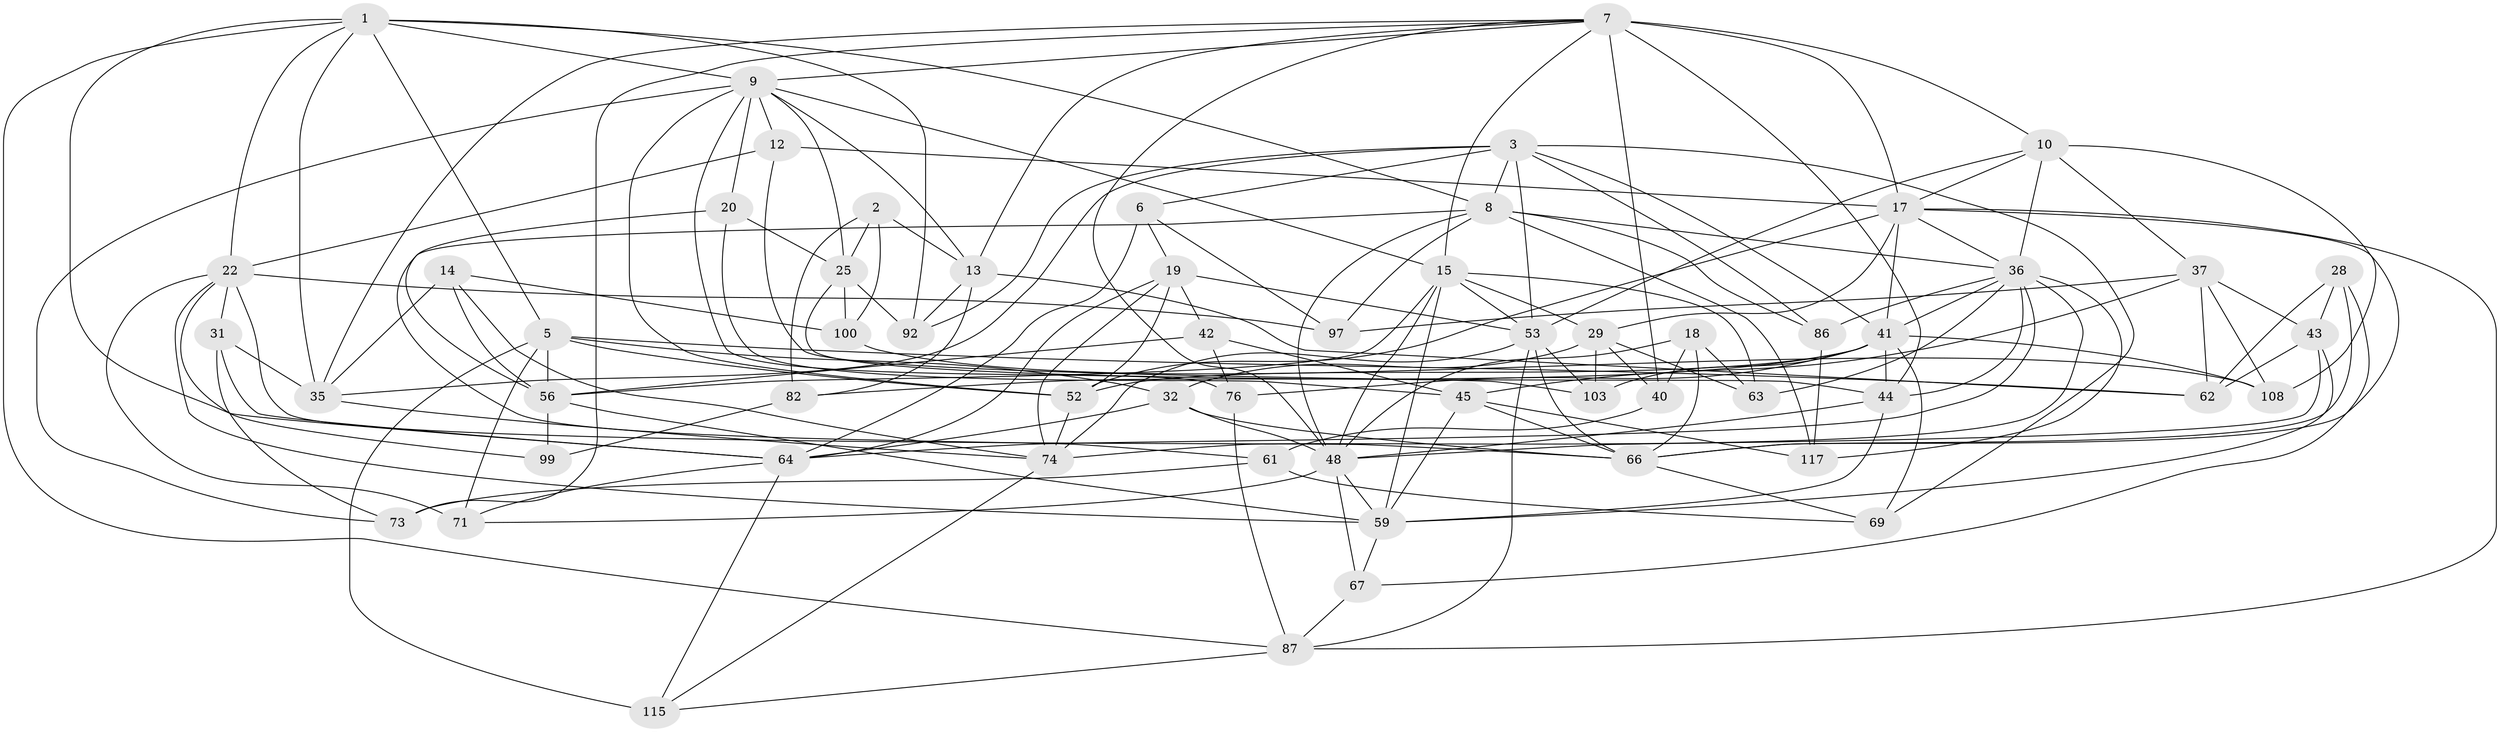 // original degree distribution, {4: 1.0}
// Generated by graph-tools (version 1.1) at 2025/16/03/09/25 04:16:34]
// undirected, 59 vertices, 170 edges
graph export_dot {
graph [start="1"]
  node [color=gray90,style=filled];
  1 [super="+4"];
  2;
  3 [super="+23+27"];
  5 [super="+30+26"];
  6;
  7 [super="+11+57+24"];
  8 [super="+68+84"];
  9 [super="+78+38"];
  10 [super="+80"];
  12;
  13 [super="+16"];
  14;
  15 [super="+83"];
  17 [super="+118+21+88"];
  18;
  19 [super="+33"];
  20;
  22 [super="+55+72"];
  25 [super="+106"];
  28;
  29 [super="+39"];
  31;
  32 [super="+79"];
  35 [super="+77"];
  36 [super="+94+96"];
  37 [super="+47"];
  40;
  41 [super="+81+46"];
  42;
  43 [super="+112"];
  44 [super="+50"];
  45 [super="+54"];
  48 [super="+70+65"];
  52 [super="+116"];
  53 [super="+58+75"];
  56 [super="+60+93"];
  59 [super="+95+114"];
  61;
  62 [super="+85"];
  63;
  64 [super="+90+111"];
  66 [super="+107+89"];
  67;
  69;
  71;
  73;
  74 [super="+110"];
  76;
  82;
  86;
  87 [super="+109"];
  92;
  97;
  99;
  100;
  103;
  108;
  115;
  117;
  1 -- 64;
  1 -- 8;
  1 -- 35;
  1 -- 5;
  1 -- 22;
  1 -- 87;
  1 -- 92;
  1 -- 9;
  2 -- 82;
  2 -- 100;
  2 -- 25;
  2 -- 13;
  3 -- 35;
  3 -- 8;
  3 -- 86;
  3 -- 6;
  3 -- 92;
  3 -- 69;
  3 -- 41;
  3 -- 53;
  5 -- 115;
  5 -- 32 [weight=2];
  5 -- 71;
  5 -- 56;
  5 -- 52;
  5 -- 62;
  6 -- 19;
  6 -- 97;
  6 -- 64;
  7 -- 40;
  7 -- 9;
  7 -- 17 [weight=3];
  7 -- 48;
  7 -- 35;
  7 -- 13;
  7 -- 73;
  7 -- 44;
  7 -- 15;
  7 -- 10;
  8 -- 117;
  8 -- 97;
  8 -- 48;
  8 -- 86;
  8 -- 36;
  8 -- 61;
  9 -- 13;
  9 -- 52;
  9 -- 20;
  9 -- 76;
  9 -- 73;
  9 -- 12;
  9 -- 25;
  9 -- 15;
  10 -- 108;
  10 -- 37;
  10 -- 17;
  10 -- 36;
  10 -- 53;
  12 -- 103;
  12 -- 22;
  12 -- 17;
  13 -- 92;
  13 -- 82;
  13 -- 62;
  14 -- 35;
  14 -- 100;
  14 -- 56;
  14 -- 74;
  15 -- 29;
  15 -- 56;
  15 -- 48;
  15 -- 59;
  15 -- 63;
  15 -- 53;
  17 -- 41;
  17 -- 36 [weight=2];
  17 -- 87;
  17 -- 66;
  17 -- 29;
  17 -- 52;
  18 -- 40;
  18 -- 63;
  18 -- 48;
  18 -- 66;
  19 -- 64;
  19 -- 42;
  19 -- 53;
  19 -- 74;
  19 -- 52;
  20 -- 25;
  20 -- 45;
  20 -- 56;
  22 -- 66;
  22 -- 99;
  22 -- 71;
  22 -- 97;
  22 -- 59;
  22 -- 31;
  25 -- 100;
  25 -- 92;
  25 -- 44;
  28 -- 43;
  28 -- 67;
  28 -- 66;
  28 -- 62;
  29 -- 32;
  29 -- 40;
  29 -- 63;
  29 -- 103;
  31 -- 73;
  31 -- 64;
  31 -- 35;
  32 -- 64;
  32 -- 66;
  32 -- 48;
  35 -- 74;
  36 -- 117;
  36 -- 63;
  36 -- 64;
  36 -- 86;
  36 -- 41;
  36 -- 74 [weight=2];
  36 -- 44;
  37 -- 62;
  37 -- 97;
  37 -- 108;
  37 -- 45;
  37 -- 43;
  40 -- 61;
  41 -- 108;
  41 -- 52;
  41 -- 76;
  41 -- 82;
  41 -- 69;
  41 -- 103;
  41 -- 44;
  42 -- 76;
  42 -- 56;
  42 -- 45;
  43 -- 62 [weight=2];
  43 -- 59;
  43 -- 48;
  44 -- 59;
  44 -- 48;
  45 -- 66;
  45 -- 117;
  45 -- 59;
  48 -- 67;
  48 -- 59;
  48 -- 71;
  52 -- 74;
  53 -- 103;
  53 -- 66;
  53 -- 87;
  53 -- 74;
  56 -- 99 [weight=2];
  56 -- 59;
  59 -- 67;
  61 -- 69;
  61 -- 73;
  64 -- 71;
  64 -- 115;
  66 -- 69;
  67 -- 87;
  74 -- 115;
  76 -- 87;
  82 -- 99;
  86 -- 117;
  87 -- 115;
  100 -- 108;
}

